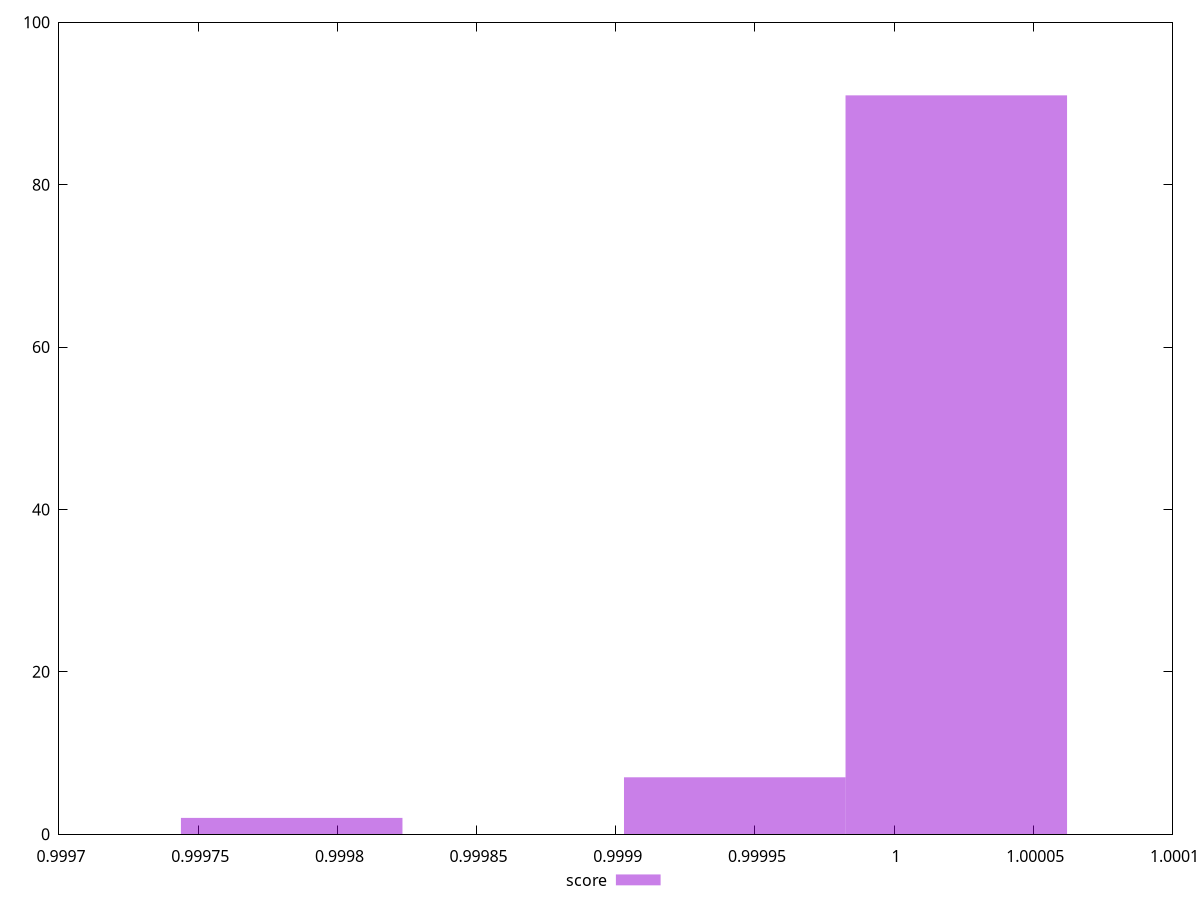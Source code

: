 reset
set terminal svg size 640, 490 enhanced background rgb 'white'
set output "reprap/max-potential-fid/samples/pages+cached+noexternal+nofonts+nosvg+noimg/score/histogram.svg"

$score <<EOF
1.0000223341348295 91
0.9999427525389251 7
0.9997835893471163 2
EOF

set key outside below
set boxwidth 0.00007958159590441107
set yrange [0:100]
set style fill transparent solid 0.5 noborder

plot \
  $score title "score" with boxes, \


reset